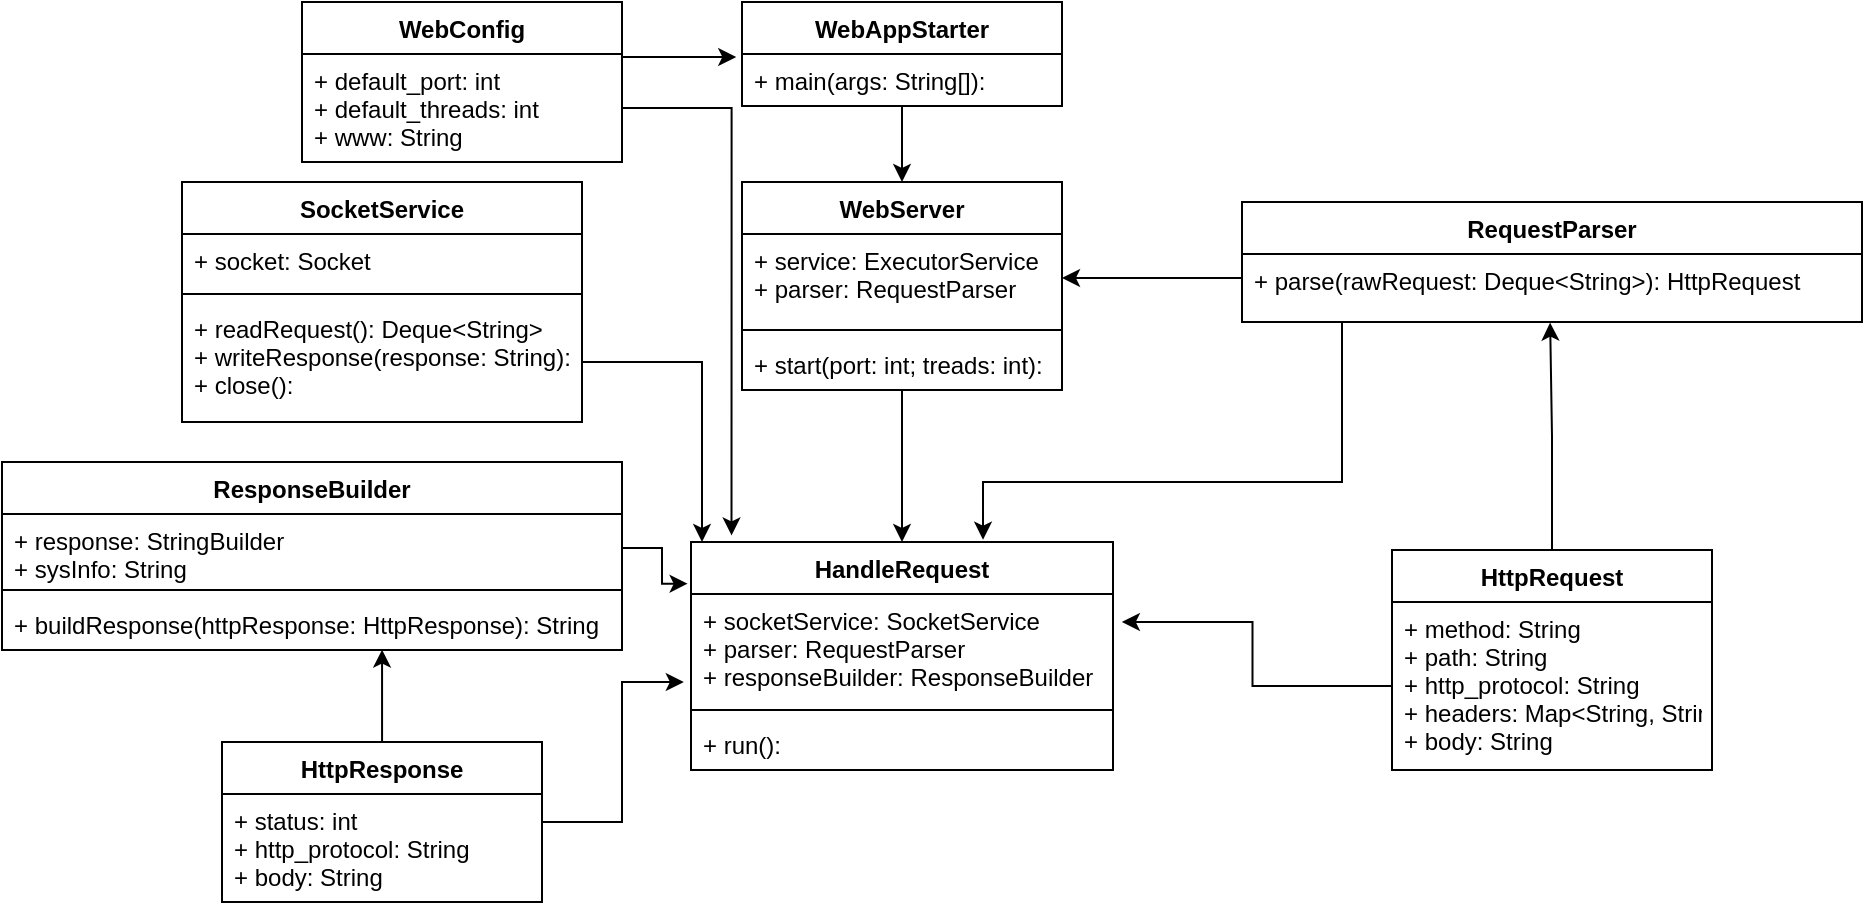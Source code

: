 <mxfile version="16.2.7" type="device"><diagram id="BsB23MZXHW_ur9uk-xII" name="Page-1"><mxGraphModel dx="2620" dy="1140" grid="1" gridSize="10" guides="1" tooltips="1" connect="1" arrows="1" fold="1" page="1" pageScale="1" pageWidth="827" pageHeight="1169" math="0" shadow="0"><root><mxCell id="0"/><mxCell id="1" parent="0"/><mxCell id="chNaGD9rfCtzbWuLn2hr-86" style="edgeStyle=orthogonalEdgeStyle;rounded=0;orthogonalLoop=1;jettySize=auto;html=1;entryX=0.692;entryY=-0.01;entryDx=0;entryDy=0;entryPerimeter=0;" edge="1" parent="1" source="chNaGD9rfCtzbWuLn2hr-20" target="chNaGD9rfCtzbWuLn2hr-28"><mxGeometry relative="1" as="geometry"><mxPoint x="910" y="540" as="targetPoint"/><Array as="points"><mxPoint x="890" y="460"/><mxPoint x="711" y="460"/></Array></mxGeometry></mxCell><mxCell id="chNaGD9rfCtzbWuLn2hr-20" value="RequestParser" style="swimlane;fontStyle=1;align=center;verticalAlign=top;childLayout=stackLayout;horizontal=1;startSize=26;horizontalStack=0;resizeParent=1;resizeParentMax=0;resizeLast=0;collapsible=1;marginBottom=0;" vertex="1" parent="1"><mxGeometry x="840" y="320" width="310" height="60" as="geometry"><mxRectangle x="300" y="150" width="90" height="26" as="alternateBounds"/></mxGeometry></mxCell><mxCell id="chNaGD9rfCtzbWuLn2hr-21" value="+ parse(rawRequest: Deque&lt;String&gt;): HttpRequest" style="text;strokeColor=none;fillColor=none;align=left;verticalAlign=top;spacingLeft=4;spacingRight=4;overflow=hidden;rotatable=0;points=[[0,0.5],[1,0.5]];portConstraint=eastwest;" vertex="1" parent="chNaGD9rfCtzbWuLn2hr-20"><mxGeometry y="26" width="310" height="34" as="geometry"/></mxCell><mxCell id="chNaGD9rfCtzbWuLn2hr-28" value="HandleRequest" style="swimlane;fontStyle=1;align=center;verticalAlign=top;childLayout=stackLayout;horizontal=1;startSize=26;horizontalStack=0;resizeParent=1;resizeParentMax=0;resizeLast=0;collapsible=1;marginBottom=0;" vertex="1" parent="1"><mxGeometry x="564.5" y="490" width="211" height="114" as="geometry"/></mxCell><mxCell id="chNaGD9rfCtzbWuLn2hr-29" value="+ socketService: SocketService&#10;+ parser: RequestParser&#10;+ responseBuilder: ResponseBuilder" style="text;strokeColor=none;fillColor=none;align=left;verticalAlign=top;spacingLeft=4;spacingRight=4;overflow=hidden;rotatable=0;points=[[0,0.5],[1,0.5]];portConstraint=eastwest;" vertex="1" parent="chNaGD9rfCtzbWuLn2hr-28"><mxGeometry y="26" width="211" height="54" as="geometry"/></mxCell><mxCell id="chNaGD9rfCtzbWuLn2hr-30" value="" style="line;strokeWidth=1;fillColor=none;align=left;verticalAlign=middle;spacingTop=-1;spacingLeft=3;spacingRight=3;rotatable=0;labelPosition=right;points=[];portConstraint=eastwest;" vertex="1" parent="chNaGD9rfCtzbWuLn2hr-28"><mxGeometry y="80" width="211" height="8" as="geometry"/></mxCell><mxCell id="chNaGD9rfCtzbWuLn2hr-31" value="+ run():" style="text;strokeColor=none;fillColor=none;align=left;verticalAlign=top;spacingLeft=4;spacingRight=4;overflow=hidden;rotatable=0;points=[[0,0.5],[1,0.5]];portConstraint=eastwest;" vertex="1" parent="chNaGD9rfCtzbWuLn2hr-28"><mxGeometry y="88" width="211" height="26" as="geometry"/></mxCell><mxCell id="chNaGD9rfCtzbWuLn2hr-91" style="edgeStyle=orthogonalEdgeStyle;rounded=0;orthogonalLoop=1;jettySize=auto;html=1;" edge="1" parent="1" source="chNaGD9rfCtzbWuLn2hr-33"><mxGeometry relative="1" as="geometry"><mxPoint x="570" y="490" as="targetPoint"/><Array as="points"><mxPoint x="570" y="400"/><mxPoint x="570" y="490"/></Array></mxGeometry></mxCell><mxCell id="chNaGD9rfCtzbWuLn2hr-33" value="SocketService" style="swimlane;fontStyle=1;align=center;verticalAlign=top;childLayout=stackLayout;horizontal=1;startSize=26;horizontalStack=0;resizeParent=1;resizeParentMax=0;resizeLast=0;collapsible=1;marginBottom=0;" vertex="1" parent="1"><mxGeometry x="310" y="310" width="200" height="120" as="geometry"/></mxCell><mxCell id="chNaGD9rfCtzbWuLn2hr-34" value="+ socket: Socket" style="text;strokeColor=none;fillColor=none;align=left;verticalAlign=top;spacingLeft=4;spacingRight=4;overflow=hidden;rotatable=0;points=[[0,0.5],[1,0.5]];portConstraint=eastwest;" vertex="1" parent="chNaGD9rfCtzbWuLn2hr-33"><mxGeometry y="26" width="200" height="26" as="geometry"/></mxCell><mxCell id="chNaGD9rfCtzbWuLn2hr-35" value="" style="line;strokeWidth=1;fillColor=none;align=left;verticalAlign=middle;spacingTop=-1;spacingLeft=3;spacingRight=3;rotatable=0;labelPosition=right;points=[];portConstraint=eastwest;" vertex="1" parent="chNaGD9rfCtzbWuLn2hr-33"><mxGeometry y="52" width="200" height="8" as="geometry"/></mxCell><mxCell id="chNaGD9rfCtzbWuLn2hr-36" value="+ readRequest(): Deque&lt;String&gt;&#10;+ writeResponse(response: String):&#10;+ close():" style="text;strokeColor=none;fillColor=none;align=left;verticalAlign=top;spacingLeft=4;spacingRight=4;overflow=hidden;rotatable=0;points=[[0,0.5],[1,0.5]];portConstraint=eastwest;" vertex="1" parent="chNaGD9rfCtzbWuLn2hr-33"><mxGeometry y="60" width="200" height="60" as="geometry"/></mxCell><mxCell id="chNaGD9rfCtzbWuLn2hr-37" value="ResponseBuilder" style="swimlane;fontStyle=1;align=center;verticalAlign=top;childLayout=stackLayout;horizontal=1;startSize=26;horizontalStack=0;resizeParent=1;resizeParentMax=0;resizeLast=0;collapsible=1;marginBottom=0;" vertex="1" parent="1"><mxGeometry x="220" y="450" width="310" height="94" as="geometry"/></mxCell><mxCell id="chNaGD9rfCtzbWuLn2hr-38" value="+ response: StringBuilder&#10;+ sysInfo: String" style="text;strokeColor=none;fillColor=none;align=left;verticalAlign=top;spacingLeft=4;spacingRight=4;overflow=hidden;rotatable=0;points=[[0,0.5],[1,0.5]];portConstraint=eastwest;" vertex="1" parent="chNaGD9rfCtzbWuLn2hr-37"><mxGeometry y="26" width="310" height="34" as="geometry"/></mxCell><mxCell id="chNaGD9rfCtzbWuLn2hr-39" value="" style="line;strokeWidth=1;fillColor=none;align=left;verticalAlign=middle;spacingTop=-1;spacingLeft=3;spacingRight=3;rotatable=0;labelPosition=right;points=[];portConstraint=eastwest;" vertex="1" parent="chNaGD9rfCtzbWuLn2hr-37"><mxGeometry y="60" width="310" height="8" as="geometry"/></mxCell><mxCell id="chNaGD9rfCtzbWuLn2hr-40" value="+ buildResponse(httpResponse: HttpResponse): String" style="text;strokeColor=none;fillColor=none;align=left;verticalAlign=top;spacingLeft=4;spacingRight=4;overflow=hidden;rotatable=0;points=[[0,0.5],[1,0.5]];portConstraint=eastwest;" vertex="1" parent="chNaGD9rfCtzbWuLn2hr-37"><mxGeometry y="68" width="310" height="26" as="geometry"/></mxCell><mxCell id="chNaGD9rfCtzbWuLn2hr-96" style="edgeStyle=orthogonalEdgeStyle;rounded=0;orthogonalLoop=1;jettySize=auto;html=1;entryX=0.497;entryY=1.009;entryDx=0;entryDy=0;entryPerimeter=0;" edge="1" parent="1" source="chNaGD9rfCtzbWuLn2hr-41" target="chNaGD9rfCtzbWuLn2hr-21"><mxGeometry relative="1" as="geometry"/></mxCell><mxCell id="chNaGD9rfCtzbWuLn2hr-41" value="HttpRequest" style="swimlane;fontStyle=1;align=center;verticalAlign=top;childLayout=stackLayout;horizontal=1;startSize=26;horizontalStack=0;resizeParent=1;resizeParentMax=0;resizeLast=0;collapsible=1;marginBottom=0;" vertex="1" parent="1"><mxGeometry x="915" y="494" width="160" height="110" as="geometry"/></mxCell><mxCell id="chNaGD9rfCtzbWuLn2hr-42" value="+ method: String&#10;+ path: String&#10;+ http_protocol: String&#10;+ headers: Map&lt;String, String&gt;&#10;+ body: String" style="text;strokeColor=none;fillColor=none;align=left;verticalAlign=top;spacingLeft=4;spacingRight=4;overflow=hidden;rotatable=0;points=[[0,0.5],[1,0.5]];portConstraint=eastwest;" vertex="1" parent="chNaGD9rfCtzbWuLn2hr-41"><mxGeometry y="26" width="160" height="84" as="geometry"/></mxCell><mxCell id="chNaGD9rfCtzbWuLn2hr-93" style="edgeStyle=orthogonalEdgeStyle;rounded=0;orthogonalLoop=1;jettySize=auto;html=1;entryX=-0.017;entryY=0.815;entryDx=0;entryDy=0;entryPerimeter=0;" edge="1" parent="1" source="chNaGD9rfCtzbWuLn2hr-45" target="chNaGD9rfCtzbWuLn2hr-29"><mxGeometry relative="1" as="geometry"><mxPoint x="560" y="670" as="targetPoint"/><Array as="points"><mxPoint x="530" y="630"/><mxPoint x="530" y="560"/></Array></mxGeometry></mxCell><mxCell id="chNaGD9rfCtzbWuLn2hr-98" style="edgeStyle=orthogonalEdgeStyle;rounded=0;orthogonalLoop=1;jettySize=auto;html=1;entryX=0.613;entryY=0.993;entryDx=0;entryDy=0;entryPerimeter=0;" edge="1" parent="1" source="chNaGD9rfCtzbWuLn2hr-45" target="chNaGD9rfCtzbWuLn2hr-40"><mxGeometry relative="1" as="geometry"/></mxCell><mxCell id="chNaGD9rfCtzbWuLn2hr-45" value="HttpResponse" style="swimlane;fontStyle=1;align=center;verticalAlign=top;childLayout=stackLayout;horizontal=1;startSize=26;horizontalStack=0;resizeParent=1;resizeParentMax=0;resizeLast=0;collapsible=1;marginBottom=0;" vertex="1" parent="1"><mxGeometry x="330" y="590" width="160" height="80" as="geometry"/></mxCell><mxCell id="chNaGD9rfCtzbWuLn2hr-46" value="+ status: int&#10;+ http_protocol: String&#10;+ body: String" style="text;strokeColor=none;fillColor=none;align=left;verticalAlign=top;spacingLeft=4;spacingRight=4;overflow=hidden;rotatable=0;points=[[0,0.5],[1,0.5]];portConstraint=eastwest;" vertex="1" parent="chNaGD9rfCtzbWuLn2hr-45"><mxGeometry y="26" width="160" height="54" as="geometry"/></mxCell><mxCell id="chNaGD9rfCtzbWuLn2hr-55" value="WebConfig" style="swimlane;fontStyle=1;align=center;verticalAlign=top;childLayout=stackLayout;horizontal=1;startSize=26;horizontalStack=0;resizeParent=1;resizeParentMax=0;resizeLast=0;collapsible=1;marginBottom=0;" vertex="1" parent="1"><mxGeometry x="370" y="220" width="160" height="80" as="geometry"/></mxCell><mxCell id="chNaGD9rfCtzbWuLn2hr-56" value="+ default_port: int&#10;+ default_threads: int&#10;+ www: String" style="text;strokeColor=none;fillColor=none;align=left;verticalAlign=top;spacingLeft=4;spacingRight=4;overflow=hidden;rotatable=0;points=[[0,0.5],[1,0.5]];portConstraint=eastwest;" vertex="1" parent="chNaGD9rfCtzbWuLn2hr-55"><mxGeometry y="26" width="160" height="54" as="geometry"/></mxCell><mxCell id="chNaGD9rfCtzbWuLn2hr-81" style="edgeStyle=orthogonalEdgeStyle;rounded=0;orthogonalLoop=1;jettySize=auto;html=1;entryX=0.5;entryY=0;entryDx=0;entryDy=0;" edge="1" parent="1" source="chNaGD9rfCtzbWuLn2hr-59" target="chNaGD9rfCtzbWuLn2hr-77"><mxGeometry relative="1" as="geometry"/></mxCell><mxCell id="chNaGD9rfCtzbWuLn2hr-59" value="WebAppStarter" style="swimlane;fontStyle=1;align=center;verticalAlign=top;childLayout=stackLayout;horizontal=1;startSize=26;horizontalStack=0;resizeParent=1;resizeParentMax=0;resizeLast=0;collapsible=1;marginBottom=0;" vertex="1" parent="1"><mxGeometry x="590" y="220" width="160" height="52" as="geometry"/></mxCell><mxCell id="chNaGD9rfCtzbWuLn2hr-62" value="+ main(args: String[]):" style="text;strokeColor=none;fillColor=none;align=left;verticalAlign=top;spacingLeft=4;spacingRight=4;overflow=hidden;rotatable=0;points=[[0,0.5],[1,0.5]];portConstraint=eastwest;" vertex="1" parent="chNaGD9rfCtzbWuLn2hr-59"><mxGeometry y="26" width="160" height="26" as="geometry"/></mxCell><mxCell id="chNaGD9rfCtzbWuLn2hr-84" style="edgeStyle=orthogonalEdgeStyle;rounded=0;orthogonalLoop=1;jettySize=auto;html=1;entryX=0.5;entryY=0;entryDx=0;entryDy=0;" edge="1" parent="1" source="chNaGD9rfCtzbWuLn2hr-77" target="chNaGD9rfCtzbWuLn2hr-28"><mxGeometry relative="1" as="geometry"/></mxCell><mxCell id="chNaGD9rfCtzbWuLn2hr-77" value="WebServer" style="swimlane;fontStyle=1;align=center;verticalAlign=top;childLayout=stackLayout;horizontal=1;startSize=26;horizontalStack=0;resizeParent=1;resizeParentMax=0;resizeLast=0;collapsible=1;marginBottom=0;" vertex="1" parent="1"><mxGeometry x="590" y="310" width="160" height="104" as="geometry"/></mxCell><mxCell id="chNaGD9rfCtzbWuLn2hr-78" value="+ service: ExecutorService&#10;+ parser: RequestParser" style="text;strokeColor=none;fillColor=none;align=left;verticalAlign=top;spacingLeft=4;spacingRight=4;overflow=hidden;rotatable=0;points=[[0,0.5],[1,0.5]];portConstraint=eastwest;" vertex="1" parent="chNaGD9rfCtzbWuLn2hr-77"><mxGeometry y="26" width="160" height="44" as="geometry"/></mxCell><mxCell id="chNaGD9rfCtzbWuLn2hr-79" value="" style="line;strokeWidth=1;fillColor=none;align=left;verticalAlign=middle;spacingTop=-1;spacingLeft=3;spacingRight=3;rotatable=0;labelPosition=right;points=[];portConstraint=eastwest;" vertex="1" parent="chNaGD9rfCtzbWuLn2hr-77"><mxGeometry y="70" width="160" height="8" as="geometry"/></mxCell><mxCell id="chNaGD9rfCtzbWuLn2hr-80" value="+ start(port: int; treads: int): " style="text;strokeColor=none;fillColor=none;align=left;verticalAlign=top;spacingLeft=4;spacingRight=4;overflow=hidden;rotatable=0;points=[[0,0.5],[1,0.5]];portConstraint=eastwest;" vertex="1" parent="chNaGD9rfCtzbWuLn2hr-77"><mxGeometry y="78" width="160" height="26" as="geometry"/></mxCell><mxCell id="chNaGD9rfCtzbWuLn2hr-82" style="edgeStyle=orthogonalEdgeStyle;rounded=0;orthogonalLoop=1;jettySize=auto;html=1;entryX=1;entryY=0.5;entryDx=0;entryDy=0;" edge="1" parent="1" source="chNaGD9rfCtzbWuLn2hr-21" target="chNaGD9rfCtzbWuLn2hr-78"><mxGeometry relative="1" as="geometry"><Array as="points"><mxPoint x="880" y="358"/><mxPoint x="880" y="358"/></Array></mxGeometry></mxCell><mxCell id="chNaGD9rfCtzbWuLn2hr-89" style="edgeStyle=orthogonalEdgeStyle;rounded=0;orthogonalLoop=1;jettySize=auto;html=1;entryX=-0.008;entryY=0.183;entryDx=0;entryDy=0;entryPerimeter=0;" edge="1" parent="1" source="chNaGD9rfCtzbWuLn2hr-38" target="chNaGD9rfCtzbWuLn2hr-28"><mxGeometry relative="1" as="geometry"/></mxCell><mxCell id="chNaGD9rfCtzbWuLn2hr-92" style="edgeStyle=orthogonalEdgeStyle;rounded=0;orthogonalLoop=1;jettySize=auto;html=1;entryX=1.021;entryY=0.259;entryDx=0;entryDy=0;entryPerimeter=0;" edge="1" parent="1" source="chNaGD9rfCtzbWuLn2hr-42" target="chNaGD9rfCtzbWuLn2hr-29"><mxGeometry relative="1" as="geometry"><mxPoint x="560" y="518" as="targetPoint"/></mxGeometry></mxCell><mxCell id="chNaGD9rfCtzbWuLn2hr-100" style="edgeStyle=orthogonalEdgeStyle;rounded=0;orthogonalLoop=1;jettySize=auto;html=1;entryX=-0.018;entryY=0.058;entryDx=0;entryDy=0;entryPerimeter=0;" edge="1" parent="1" source="chNaGD9rfCtzbWuLn2hr-56" target="chNaGD9rfCtzbWuLn2hr-62"><mxGeometry relative="1" as="geometry"><Array as="points"><mxPoint x="560" y="248"/></Array></mxGeometry></mxCell><mxCell id="chNaGD9rfCtzbWuLn2hr-101" style="edgeStyle=orthogonalEdgeStyle;rounded=0;orthogonalLoop=1;jettySize=auto;html=1;entryX=0.096;entryY=-0.029;entryDx=0;entryDy=0;entryPerimeter=0;" edge="1" parent="1" source="chNaGD9rfCtzbWuLn2hr-56" target="chNaGD9rfCtzbWuLn2hr-28"><mxGeometry relative="1" as="geometry"/></mxCell></root></mxGraphModel></diagram></mxfile>